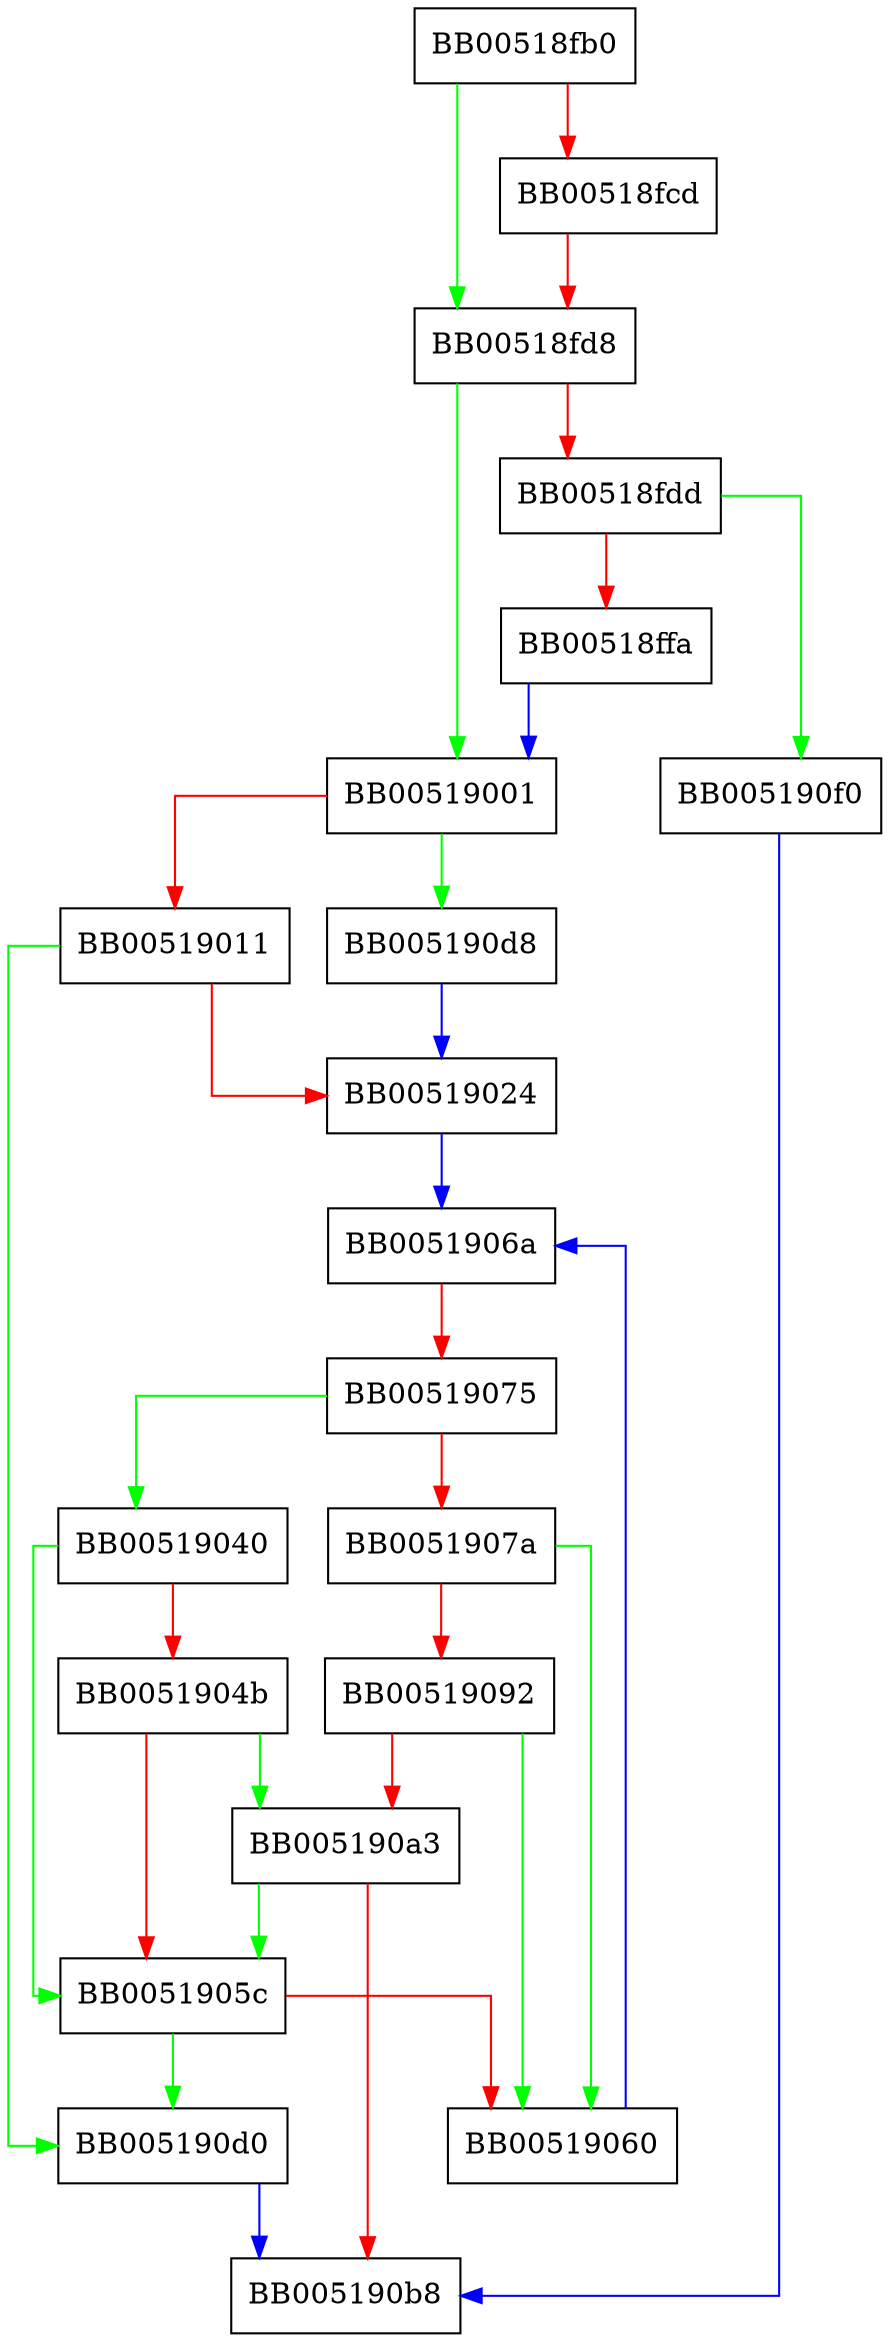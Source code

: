 digraph EVP_PKEY_asn1_find_str {
  node [shape="box"];
  graph [splines=ortho];
  BB00518fb0 -> BB00518fd8 [color="green"];
  BB00518fb0 -> BB00518fcd [color="red"];
  BB00518fcd -> BB00518fd8 [color="red"];
  BB00518fd8 -> BB00519001 [color="green"];
  BB00518fd8 -> BB00518fdd [color="red"];
  BB00518fdd -> BB005190f0 [color="green"];
  BB00518fdd -> BB00518ffa [color="red"];
  BB00518ffa -> BB00519001 [color="blue"];
  BB00519001 -> BB005190d8 [color="green"];
  BB00519001 -> BB00519011 [color="red"];
  BB00519011 -> BB005190d0 [color="green"];
  BB00519011 -> BB00519024 [color="red"];
  BB00519024 -> BB0051906a [color="blue"];
  BB00519040 -> BB0051905c [color="green"];
  BB00519040 -> BB0051904b [color="red"];
  BB0051904b -> BB005190a3 [color="green"];
  BB0051904b -> BB0051905c [color="red"];
  BB0051905c -> BB005190d0 [color="green"];
  BB0051905c -> BB00519060 [color="red"];
  BB00519060 -> BB0051906a [color="blue"];
  BB0051906a -> BB00519075 [color="red"];
  BB00519075 -> BB00519040 [color="green"];
  BB00519075 -> BB0051907a [color="red"];
  BB0051907a -> BB00519060 [color="green"];
  BB0051907a -> BB00519092 [color="red"];
  BB00519092 -> BB00519060 [color="green"];
  BB00519092 -> BB005190a3 [color="red"];
  BB005190a3 -> BB0051905c [color="green"];
  BB005190a3 -> BB005190b8 [color="red"];
  BB005190d0 -> BB005190b8 [color="blue"];
  BB005190d8 -> BB00519024 [color="blue"];
  BB005190f0 -> BB005190b8 [color="blue"];
}